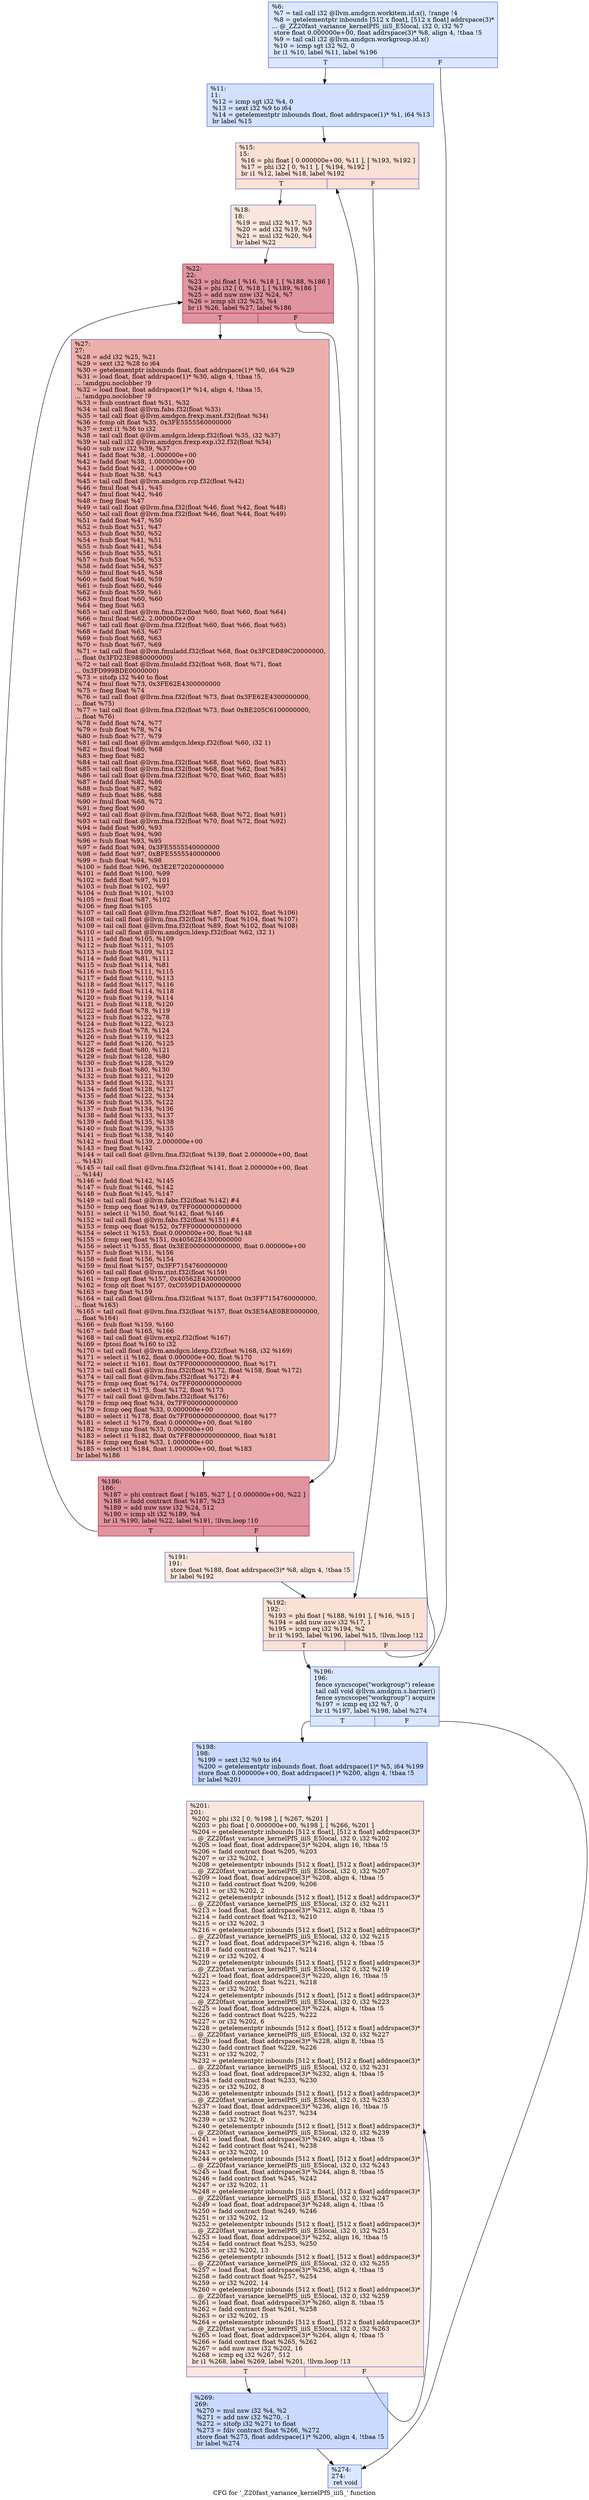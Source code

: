 digraph "CFG for '_Z20fast_variance_kernelPfS_iiiS_' function" {
	label="CFG for '_Z20fast_variance_kernelPfS_iiiS_' function";

	Node0x51d9fd0 [shape=record,color="#3d50c3ff", style=filled, fillcolor="#abc8fd70",label="{%6:\l  %7 = tail call i32 @llvm.amdgcn.workitem.id.x(), !range !4\l  %8 = getelementptr inbounds [512 x float], [512 x float] addrspace(3)*\l... @_ZZ20fast_variance_kernelPfS_iiiS_E5local, i32 0, i32 %7\l  store float 0.000000e+00, float addrspace(3)* %8, align 4, !tbaa !5\l  %9 = tail call i32 @llvm.amdgcn.workgroup.id.x()\l  %10 = icmp sgt i32 %2, 0\l  br i1 %10, label %11, label %196\l|{<s0>T|<s1>F}}"];
	Node0x51d9fd0:s0 -> Node0x51dc330;
	Node0x51d9fd0:s1 -> Node0x51dc3c0;
	Node0x51dc330 [shape=record,color="#3d50c3ff", style=filled, fillcolor="#9abbff70",label="{%11:\l11:                                               \l  %12 = icmp sgt i32 %4, 0\l  %13 = sext i32 %9 to i64\l  %14 = getelementptr inbounds float, float addrspace(1)* %1, i64 %13\l  br label %15\l}"];
	Node0x51dc330 -> Node0x51dc6a0;
	Node0x51dc6a0 [shape=record,color="#3d50c3ff", style=filled, fillcolor="#f7b99e70",label="{%15:\l15:                                               \l  %16 = phi float [ 0.000000e+00, %11 ], [ %193, %192 ]\l  %17 = phi i32 [ 0, %11 ], [ %194, %192 ]\l  br i1 %12, label %18, label %192\l|{<s0>T|<s1>F}}"];
	Node0x51dc6a0:s0 -> Node0x51dca90;
	Node0x51dc6a0:s1 -> Node0x51dc790;
	Node0x51dca90 [shape=record,color="#3d50c3ff", style=filled, fillcolor="#f3c7b170",label="{%18:\l18:                                               \l  %19 = mul i32 %17, %3\l  %20 = add i32 %19, %9\l  %21 = mul i32 %20, %4\l  br label %22\l}"];
	Node0x51dca90 -> Node0x51dcd80;
	Node0x51dcd80 [shape=record,color="#b70d28ff", style=filled, fillcolor="#b70d2870",label="{%22:\l22:                                               \l  %23 = phi float [ %16, %18 ], [ %188, %186 ]\l  %24 = phi i32 [ 0, %18 ], [ %189, %186 ]\l  %25 = add nuw nsw i32 %24, %7\l  %26 = icmp slt i32 %25, %4\l  br i1 %26, label %27, label %186\l|{<s0>T|<s1>F}}"];
	Node0x51dcd80:s0 -> Node0x51dd1f0;
	Node0x51dcd80:s1 -> Node0x51dce70;
	Node0x51dd1f0 [shape=record,color="#3d50c3ff", style=filled, fillcolor="#d24b4070",label="{%27:\l27:                                               \l  %28 = add i32 %25, %21\l  %29 = sext i32 %28 to i64\l  %30 = getelementptr inbounds float, float addrspace(1)* %0, i64 %29\l  %31 = load float, float addrspace(1)* %30, align 4, !tbaa !5,\l... !amdgpu.noclobber !9\l  %32 = load float, float addrspace(1)* %14, align 4, !tbaa !5,\l... !amdgpu.noclobber !9\l  %33 = fsub contract float %31, %32\l  %34 = tail call float @llvm.fabs.f32(float %33)\l  %35 = tail call float @llvm.amdgcn.frexp.mant.f32(float %34)\l  %36 = fcmp olt float %35, 0x3FE5555560000000\l  %37 = zext i1 %36 to i32\l  %38 = tail call float @llvm.amdgcn.ldexp.f32(float %35, i32 %37)\l  %39 = tail call i32 @llvm.amdgcn.frexp.exp.i32.f32(float %34)\l  %40 = sub nsw i32 %39, %37\l  %41 = fadd float %38, -1.000000e+00\l  %42 = fadd float %38, 1.000000e+00\l  %43 = fadd float %42, -1.000000e+00\l  %44 = fsub float %38, %43\l  %45 = tail call float @llvm.amdgcn.rcp.f32(float %42)\l  %46 = fmul float %41, %45\l  %47 = fmul float %42, %46\l  %48 = fneg float %47\l  %49 = tail call float @llvm.fma.f32(float %46, float %42, float %48)\l  %50 = tail call float @llvm.fma.f32(float %46, float %44, float %49)\l  %51 = fadd float %47, %50\l  %52 = fsub float %51, %47\l  %53 = fsub float %50, %52\l  %54 = fsub float %41, %51\l  %55 = fsub float %41, %54\l  %56 = fsub float %55, %51\l  %57 = fsub float %56, %53\l  %58 = fadd float %54, %57\l  %59 = fmul float %45, %58\l  %60 = fadd float %46, %59\l  %61 = fsub float %60, %46\l  %62 = fsub float %59, %61\l  %63 = fmul float %60, %60\l  %64 = fneg float %63\l  %65 = tail call float @llvm.fma.f32(float %60, float %60, float %64)\l  %66 = fmul float %62, 2.000000e+00\l  %67 = tail call float @llvm.fma.f32(float %60, float %66, float %65)\l  %68 = fadd float %63, %67\l  %69 = fsub float %68, %63\l  %70 = fsub float %67, %69\l  %71 = tail call float @llvm.fmuladd.f32(float %68, float 0x3FCED89C20000000,\l... float 0x3FD23E9880000000)\l  %72 = tail call float @llvm.fmuladd.f32(float %68, float %71, float\l... 0x3FD999BDE0000000)\l  %73 = sitofp i32 %40 to float\l  %74 = fmul float %73, 0x3FE62E4300000000\l  %75 = fneg float %74\l  %76 = tail call float @llvm.fma.f32(float %73, float 0x3FE62E4300000000,\l... float %75)\l  %77 = tail call float @llvm.fma.f32(float %73, float 0xBE205C6100000000,\l... float %76)\l  %78 = fadd float %74, %77\l  %79 = fsub float %78, %74\l  %80 = fsub float %77, %79\l  %81 = tail call float @llvm.amdgcn.ldexp.f32(float %60, i32 1)\l  %82 = fmul float %60, %68\l  %83 = fneg float %82\l  %84 = tail call float @llvm.fma.f32(float %68, float %60, float %83)\l  %85 = tail call float @llvm.fma.f32(float %68, float %62, float %84)\l  %86 = tail call float @llvm.fma.f32(float %70, float %60, float %85)\l  %87 = fadd float %82, %86\l  %88 = fsub float %87, %82\l  %89 = fsub float %86, %88\l  %90 = fmul float %68, %72\l  %91 = fneg float %90\l  %92 = tail call float @llvm.fma.f32(float %68, float %72, float %91)\l  %93 = tail call float @llvm.fma.f32(float %70, float %72, float %92)\l  %94 = fadd float %90, %93\l  %95 = fsub float %94, %90\l  %96 = fsub float %93, %95\l  %97 = fadd float %94, 0x3FE5555540000000\l  %98 = fadd float %97, 0xBFE5555540000000\l  %99 = fsub float %94, %98\l  %100 = fadd float %96, 0x3E2E720200000000\l  %101 = fadd float %100, %99\l  %102 = fadd float %97, %101\l  %103 = fsub float %102, %97\l  %104 = fsub float %101, %103\l  %105 = fmul float %87, %102\l  %106 = fneg float %105\l  %107 = tail call float @llvm.fma.f32(float %87, float %102, float %106)\l  %108 = tail call float @llvm.fma.f32(float %87, float %104, float %107)\l  %109 = tail call float @llvm.fma.f32(float %89, float %102, float %108)\l  %110 = tail call float @llvm.amdgcn.ldexp.f32(float %62, i32 1)\l  %111 = fadd float %105, %109\l  %112 = fsub float %111, %105\l  %113 = fsub float %109, %112\l  %114 = fadd float %81, %111\l  %115 = fsub float %114, %81\l  %116 = fsub float %111, %115\l  %117 = fadd float %110, %113\l  %118 = fadd float %117, %116\l  %119 = fadd float %114, %118\l  %120 = fsub float %119, %114\l  %121 = fsub float %118, %120\l  %122 = fadd float %78, %119\l  %123 = fsub float %122, %78\l  %124 = fsub float %122, %123\l  %125 = fsub float %78, %124\l  %126 = fsub float %119, %123\l  %127 = fadd float %126, %125\l  %128 = fadd float %80, %121\l  %129 = fsub float %128, %80\l  %130 = fsub float %128, %129\l  %131 = fsub float %80, %130\l  %132 = fsub float %121, %129\l  %133 = fadd float %132, %131\l  %134 = fadd float %128, %127\l  %135 = fadd float %122, %134\l  %136 = fsub float %135, %122\l  %137 = fsub float %134, %136\l  %138 = fadd float %133, %137\l  %139 = fadd float %135, %138\l  %140 = fsub float %139, %135\l  %141 = fsub float %138, %140\l  %142 = fmul float %139, 2.000000e+00\l  %143 = fneg float %142\l  %144 = tail call float @llvm.fma.f32(float %139, float 2.000000e+00, float\l... %143)\l  %145 = tail call float @llvm.fma.f32(float %141, float 2.000000e+00, float\l... %144)\l  %146 = fadd float %142, %145\l  %147 = fsub float %146, %142\l  %148 = fsub float %145, %147\l  %149 = tail call float @llvm.fabs.f32(float %142) #4\l  %150 = fcmp oeq float %149, 0x7FF0000000000000\l  %151 = select i1 %150, float %142, float %146\l  %152 = tail call float @llvm.fabs.f32(float %151) #4\l  %153 = fcmp oeq float %152, 0x7FF0000000000000\l  %154 = select i1 %153, float 0.000000e+00, float %148\l  %155 = fcmp oeq float %151, 0x40562E4300000000\l  %156 = select i1 %155, float 0x3EE0000000000000, float 0.000000e+00\l  %157 = fsub float %151, %156\l  %158 = fadd float %156, %154\l  %159 = fmul float %157, 0x3FF7154760000000\l  %160 = tail call float @llvm.rint.f32(float %159)\l  %161 = fcmp ogt float %157, 0x40562E4300000000\l  %162 = fcmp olt float %157, 0xC059D1DA00000000\l  %163 = fneg float %159\l  %164 = tail call float @llvm.fma.f32(float %157, float 0x3FF7154760000000,\l... float %163)\l  %165 = tail call float @llvm.fma.f32(float %157, float 0x3E54AE0BE0000000,\l... float %164)\l  %166 = fsub float %159, %160\l  %167 = fadd float %165, %166\l  %168 = tail call float @llvm.exp2.f32(float %167)\l  %169 = fptosi float %160 to i32\l  %170 = tail call float @llvm.amdgcn.ldexp.f32(float %168, i32 %169)\l  %171 = select i1 %162, float 0.000000e+00, float %170\l  %172 = select i1 %161, float 0x7FF0000000000000, float %171\l  %173 = tail call float @llvm.fma.f32(float %172, float %158, float %172)\l  %174 = tail call float @llvm.fabs.f32(float %172) #4\l  %175 = fcmp oeq float %174, 0x7FF0000000000000\l  %176 = select i1 %175, float %172, float %173\l  %177 = tail call float @llvm.fabs.f32(float %176)\l  %178 = fcmp oeq float %34, 0x7FF0000000000000\l  %179 = fcmp oeq float %33, 0.000000e+00\l  %180 = select i1 %178, float 0x7FF0000000000000, float %177\l  %181 = select i1 %179, float 0.000000e+00, float %180\l  %182 = fcmp uno float %33, 0.000000e+00\l  %183 = select i1 %182, float 0x7FF8000000000000, float %181\l  %184 = fcmp oeq float %33, 1.000000e+00\l  %185 = select i1 %184, float 1.000000e+00, float %183\l  br label %186\l}"];
	Node0x51dd1f0 -> Node0x51dce70;
	Node0x51dce70 [shape=record,color="#b70d28ff", style=filled, fillcolor="#b70d2870",label="{%186:\l186:                                              \l  %187 = phi contract float [ %185, %27 ], [ 0.000000e+00, %22 ]\l  %188 = fadd contract float %187, %23\l  %189 = add nuw nsw i32 %24, 512\l  %190 = icmp slt i32 %189, %4\l  br i1 %190, label %22, label %191, !llvm.loop !10\l|{<s0>T|<s1>F}}"];
	Node0x51dce70:s0 -> Node0x51dcd80;
	Node0x51dce70:s1 -> Node0x51e6720;
	Node0x51e6720 [shape=record,color="#3d50c3ff", style=filled, fillcolor="#f3c7b170",label="{%191:\l191:                                              \l  store float %188, float addrspace(3)* %8, align 4, !tbaa !5\l  br label %192\l}"];
	Node0x51e6720 -> Node0x51dc790;
	Node0x51dc790 [shape=record,color="#3d50c3ff", style=filled, fillcolor="#f7b99e70",label="{%192:\l192:                                              \l  %193 = phi float [ %188, %191 ], [ %16, %15 ]\l  %194 = add nuw nsw i32 %17, 1\l  %195 = icmp eq i32 %194, %2\l  br i1 %195, label %196, label %15, !llvm.loop !12\l|{<s0>T|<s1>F}}"];
	Node0x51dc790:s0 -> Node0x51dc3c0;
	Node0x51dc790:s1 -> Node0x51dc6a0;
	Node0x51dc3c0 [shape=record,color="#3d50c3ff", style=filled, fillcolor="#abc8fd70",label="{%196:\l196:                                              \l  fence syncscope(\"workgroup\") release\l  tail call void @llvm.amdgcn.s.barrier()\l  fence syncscope(\"workgroup\") acquire\l  %197 = icmp eq i32 %7, 0\l  br i1 %197, label %198, label %274\l|{<s0>T|<s1>F}}"];
	Node0x51dc3c0:s0 -> Node0x51e6f70;
	Node0x51dc3c0:s1 -> Node0x51e6fc0;
	Node0x51e6f70 [shape=record,color="#3d50c3ff", style=filled, fillcolor="#88abfd70",label="{%198:\l198:                                              \l  %199 = sext i32 %9 to i64\l  %200 = getelementptr inbounds float, float addrspace(1)* %5, i64 %199\l  store float 0.000000e+00, float addrspace(1)* %200, align 4, !tbaa !5\l  br label %201\l}"];
	Node0x51e6f70 -> Node0x51e72a0;
	Node0x51e72a0 [shape=record,color="#3d50c3ff", style=filled, fillcolor="#f3c7b170",label="{%201:\l201:                                              \l  %202 = phi i32 [ 0, %198 ], [ %267, %201 ]\l  %203 = phi float [ 0.000000e+00, %198 ], [ %266, %201 ]\l  %204 = getelementptr inbounds [512 x float], [512 x float] addrspace(3)*\l... @_ZZ20fast_variance_kernelPfS_iiiS_E5local, i32 0, i32 %202\l  %205 = load float, float addrspace(3)* %204, align 16, !tbaa !5\l  %206 = fadd contract float %205, %203\l  %207 = or i32 %202, 1\l  %208 = getelementptr inbounds [512 x float], [512 x float] addrspace(3)*\l... @_ZZ20fast_variance_kernelPfS_iiiS_E5local, i32 0, i32 %207\l  %209 = load float, float addrspace(3)* %208, align 4, !tbaa !5\l  %210 = fadd contract float %209, %206\l  %211 = or i32 %202, 2\l  %212 = getelementptr inbounds [512 x float], [512 x float] addrspace(3)*\l... @_ZZ20fast_variance_kernelPfS_iiiS_E5local, i32 0, i32 %211\l  %213 = load float, float addrspace(3)* %212, align 8, !tbaa !5\l  %214 = fadd contract float %213, %210\l  %215 = or i32 %202, 3\l  %216 = getelementptr inbounds [512 x float], [512 x float] addrspace(3)*\l... @_ZZ20fast_variance_kernelPfS_iiiS_E5local, i32 0, i32 %215\l  %217 = load float, float addrspace(3)* %216, align 4, !tbaa !5\l  %218 = fadd contract float %217, %214\l  %219 = or i32 %202, 4\l  %220 = getelementptr inbounds [512 x float], [512 x float] addrspace(3)*\l... @_ZZ20fast_variance_kernelPfS_iiiS_E5local, i32 0, i32 %219\l  %221 = load float, float addrspace(3)* %220, align 16, !tbaa !5\l  %222 = fadd contract float %221, %218\l  %223 = or i32 %202, 5\l  %224 = getelementptr inbounds [512 x float], [512 x float] addrspace(3)*\l... @_ZZ20fast_variance_kernelPfS_iiiS_E5local, i32 0, i32 %223\l  %225 = load float, float addrspace(3)* %224, align 4, !tbaa !5\l  %226 = fadd contract float %225, %222\l  %227 = or i32 %202, 6\l  %228 = getelementptr inbounds [512 x float], [512 x float] addrspace(3)*\l... @_ZZ20fast_variance_kernelPfS_iiiS_E5local, i32 0, i32 %227\l  %229 = load float, float addrspace(3)* %228, align 8, !tbaa !5\l  %230 = fadd contract float %229, %226\l  %231 = or i32 %202, 7\l  %232 = getelementptr inbounds [512 x float], [512 x float] addrspace(3)*\l... @_ZZ20fast_variance_kernelPfS_iiiS_E5local, i32 0, i32 %231\l  %233 = load float, float addrspace(3)* %232, align 4, !tbaa !5\l  %234 = fadd contract float %233, %230\l  %235 = or i32 %202, 8\l  %236 = getelementptr inbounds [512 x float], [512 x float] addrspace(3)*\l... @_ZZ20fast_variance_kernelPfS_iiiS_E5local, i32 0, i32 %235\l  %237 = load float, float addrspace(3)* %236, align 16, !tbaa !5\l  %238 = fadd contract float %237, %234\l  %239 = or i32 %202, 9\l  %240 = getelementptr inbounds [512 x float], [512 x float] addrspace(3)*\l... @_ZZ20fast_variance_kernelPfS_iiiS_E5local, i32 0, i32 %239\l  %241 = load float, float addrspace(3)* %240, align 4, !tbaa !5\l  %242 = fadd contract float %241, %238\l  %243 = or i32 %202, 10\l  %244 = getelementptr inbounds [512 x float], [512 x float] addrspace(3)*\l... @_ZZ20fast_variance_kernelPfS_iiiS_E5local, i32 0, i32 %243\l  %245 = load float, float addrspace(3)* %244, align 8, !tbaa !5\l  %246 = fadd contract float %245, %242\l  %247 = or i32 %202, 11\l  %248 = getelementptr inbounds [512 x float], [512 x float] addrspace(3)*\l... @_ZZ20fast_variance_kernelPfS_iiiS_E5local, i32 0, i32 %247\l  %249 = load float, float addrspace(3)* %248, align 4, !tbaa !5\l  %250 = fadd contract float %249, %246\l  %251 = or i32 %202, 12\l  %252 = getelementptr inbounds [512 x float], [512 x float] addrspace(3)*\l... @_ZZ20fast_variance_kernelPfS_iiiS_E5local, i32 0, i32 %251\l  %253 = load float, float addrspace(3)* %252, align 16, !tbaa !5\l  %254 = fadd contract float %253, %250\l  %255 = or i32 %202, 13\l  %256 = getelementptr inbounds [512 x float], [512 x float] addrspace(3)*\l... @_ZZ20fast_variance_kernelPfS_iiiS_E5local, i32 0, i32 %255\l  %257 = load float, float addrspace(3)* %256, align 4, !tbaa !5\l  %258 = fadd contract float %257, %254\l  %259 = or i32 %202, 14\l  %260 = getelementptr inbounds [512 x float], [512 x float] addrspace(3)*\l... @_ZZ20fast_variance_kernelPfS_iiiS_E5local, i32 0, i32 %259\l  %261 = load float, float addrspace(3)* %260, align 8, !tbaa !5\l  %262 = fadd contract float %261, %258\l  %263 = or i32 %202, 15\l  %264 = getelementptr inbounds [512 x float], [512 x float] addrspace(3)*\l... @_ZZ20fast_variance_kernelPfS_iiiS_E5local, i32 0, i32 %263\l  %265 = load float, float addrspace(3)* %264, align 4, !tbaa !5\l  %266 = fadd contract float %265, %262\l  %267 = add nuw nsw i32 %202, 16\l  %268 = icmp eq i32 %267, 512\l  br i1 %268, label %269, label %201, !llvm.loop !13\l|{<s0>T|<s1>F}}"];
	Node0x51e72a0:s0 -> Node0x51e7580;
	Node0x51e72a0:s1 -> Node0x51e72a0;
	Node0x51e7580 [shape=record,color="#3d50c3ff", style=filled, fillcolor="#88abfd70",label="{%269:\l269:                                              \l  %270 = mul nsw i32 %4, %2\l  %271 = add nsw i32 %270, -1\l  %272 = sitofp i32 %271 to float\l  %273 = fdiv contract float %266, %272\l  store float %273, float addrspace(1)* %200, align 4, !tbaa !5\l  br label %274\l}"];
	Node0x51e7580 -> Node0x51e6fc0;
	Node0x51e6fc0 [shape=record,color="#3d50c3ff", style=filled, fillcolor="#abc8fd70",label="{%274:\l274:                                              \l  ret void\l}"];
}
